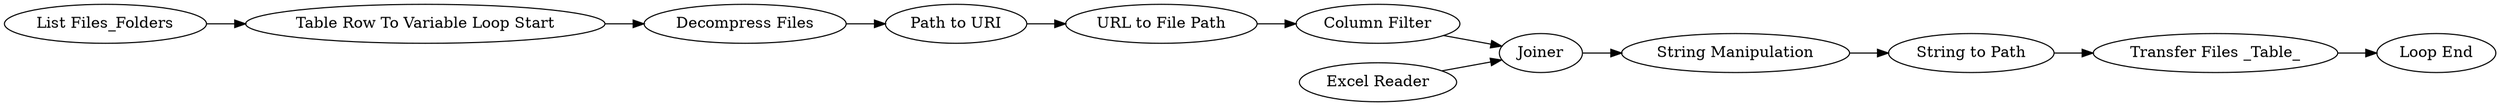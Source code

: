 digraph {
	"7013861750586884797_4" [label="Transfer Files _Table_"]
	"7013861750586884797_7" [label="Column Filter"]
	"7013861750586884797_10" [label="String to Path"]
	"7013861750586884797_6" [label="URL to File Path"]
	"7013861750586884797_2" [label="Decompress Files"]
	"7013861750586884797_11" [label="List Files_Folders"]
	"7013861750586884797_12" [label="Table Row To Variable Loop Start"]
	"7013861750586884797_1" [label="Excel Reader"]
	"7013861750586884797_8" [label=Joiner]
	"7013861750586884797_5" [label="Path to URI"]
	"7013861750586884797_9" [label="String Manipulation"]
	"7013861750586884797_13" [label="Loop End"]
	"7013861750586884797_9" -> "7013861750586884797_10"
	"7013861750586884797_7" -> "7013861750586884797_8"
	"7013861750586884797_2" -> "7013861750586884797_5"
	"7013861750586884797_1" -> "7013861750586884797_8"
	"7013861750586884797_10" -> "7013861750586884797_4"
	"7013861750586884797_8" -> "7013861750586884797_9"
	"7013861750586884797_5" -> "7013861750586884797_6"
	"7013861750586884797_12" -> "7013861750586884797_2"
	"7013861750586884797_11" -> "7013861750586884797_12"
	"7013861750586884797_4" -> "7013861750586884797_13"
	"7013861750586884797_6" -> "7013861750586884797_7"
	rankdir=LR
}
